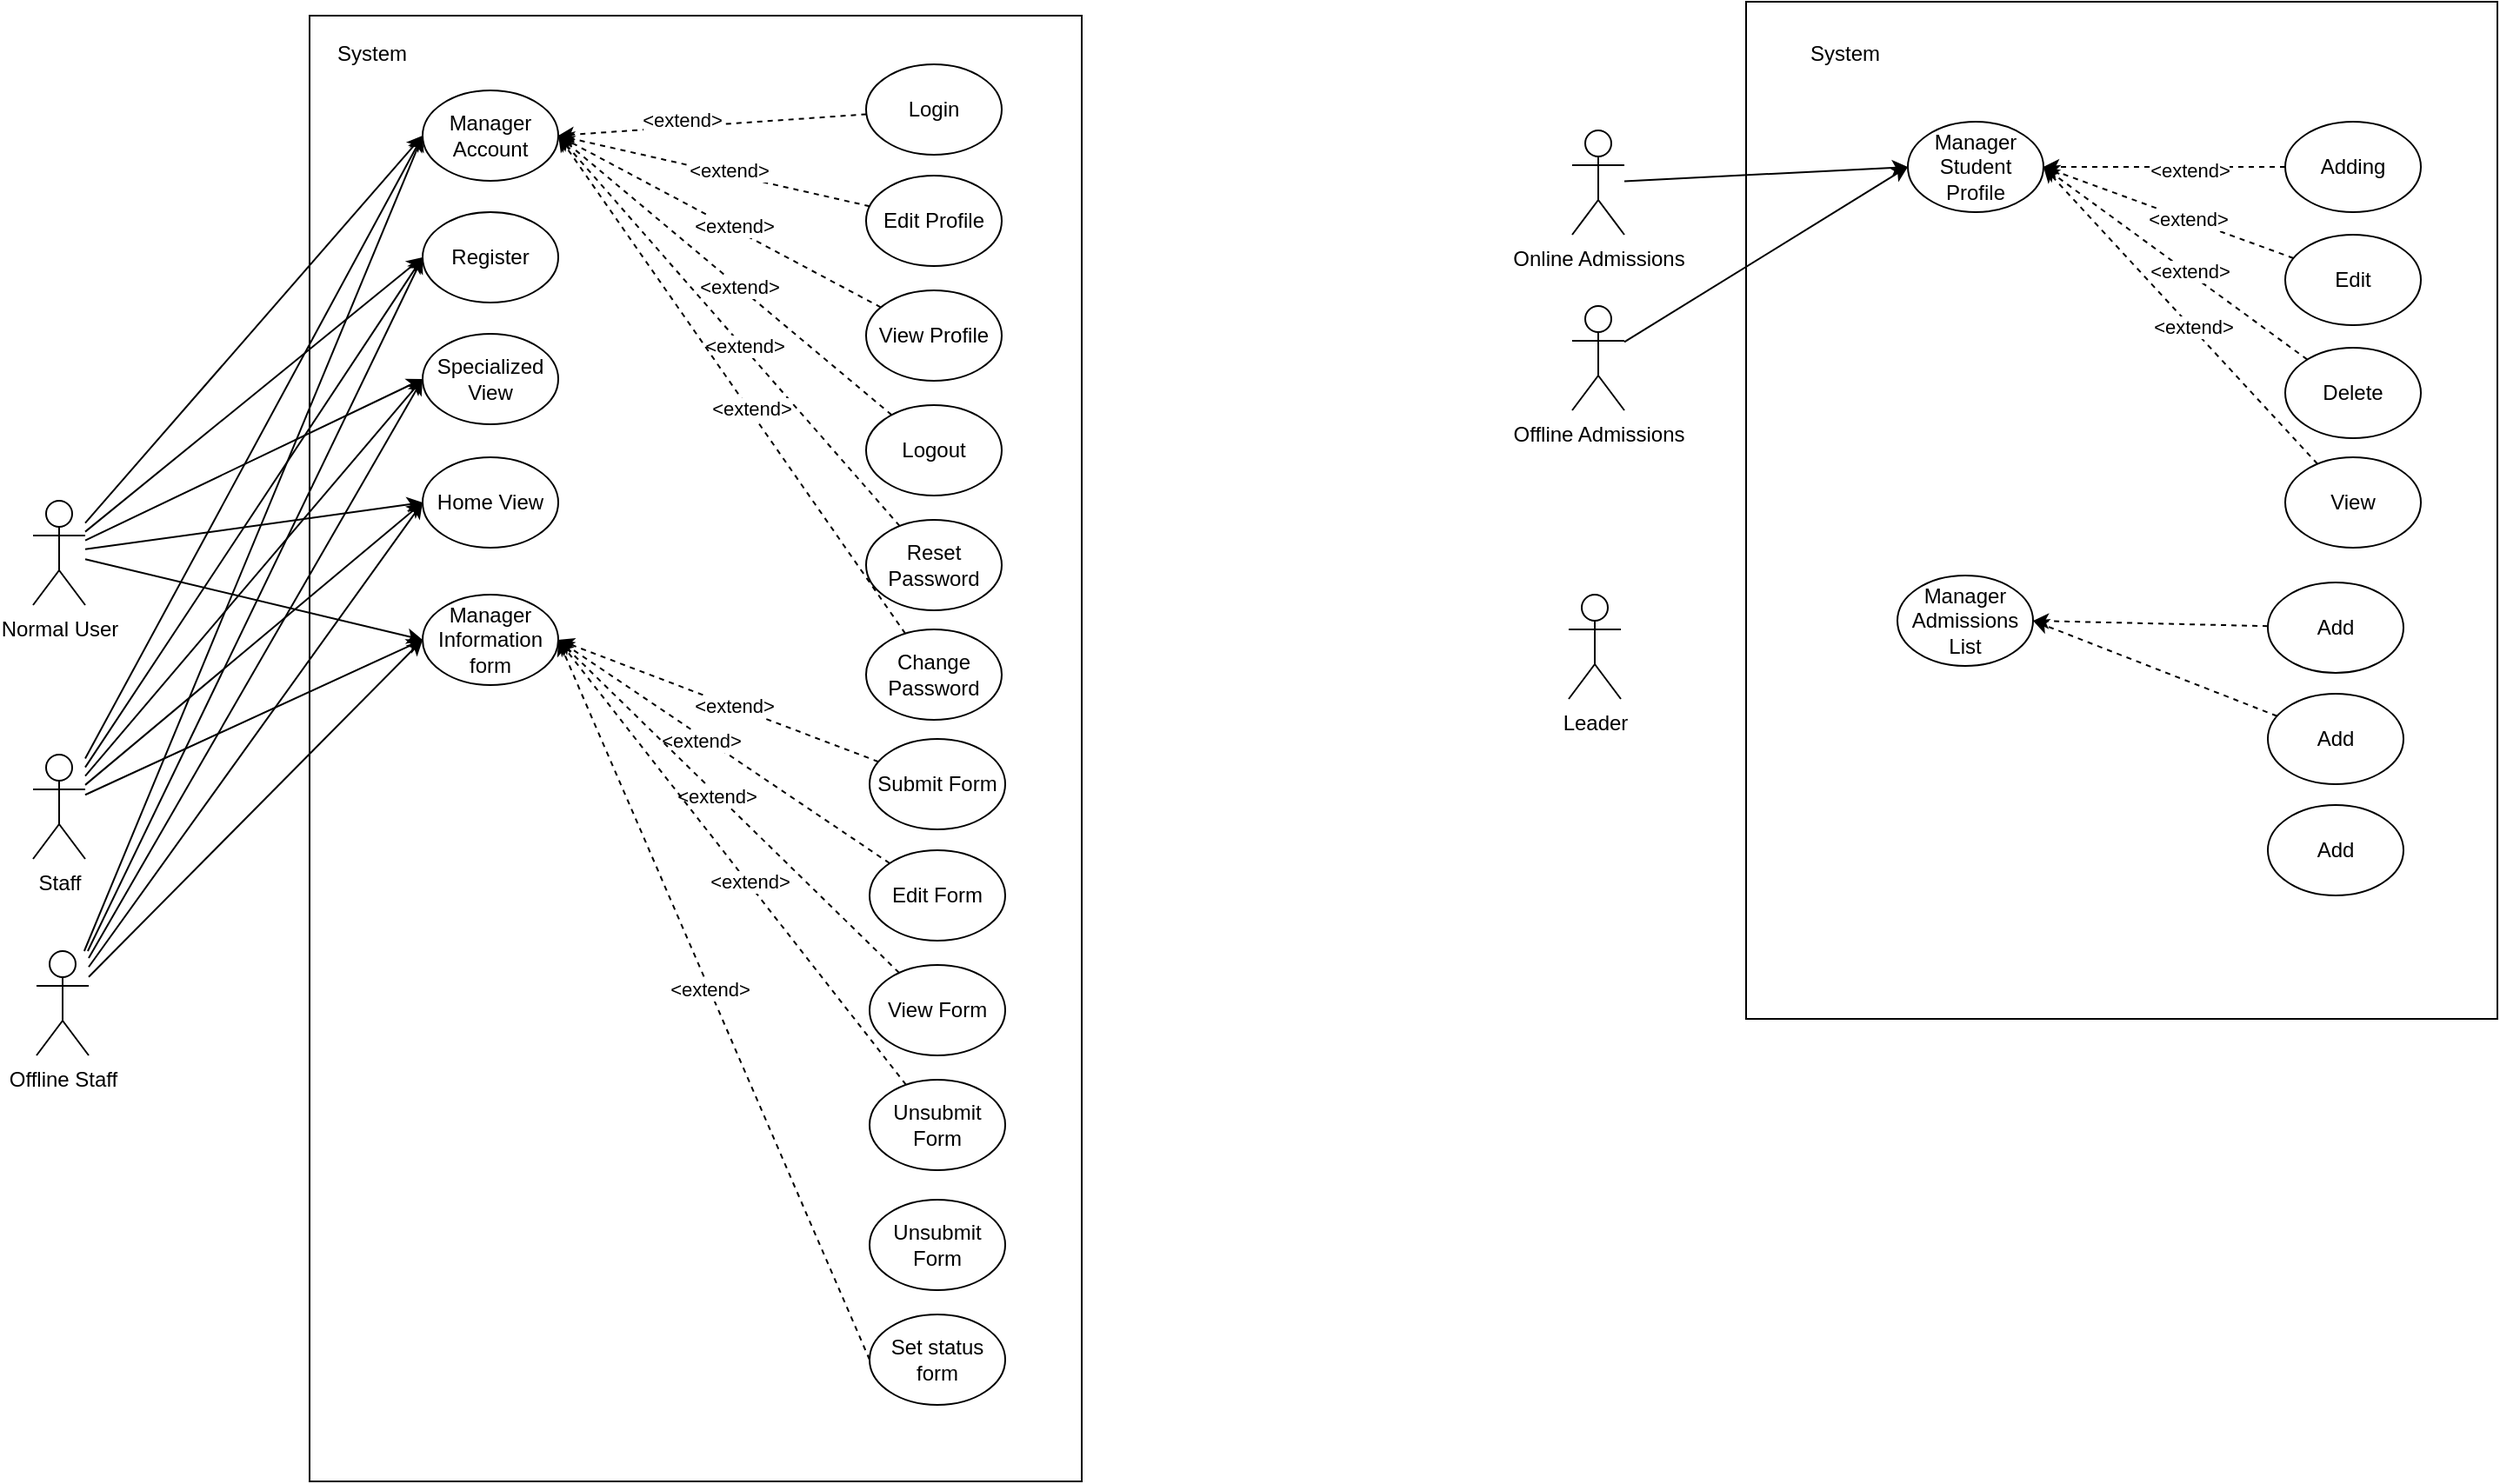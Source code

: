 <mxfile version="13.9.9" type="device"><diagram id="PIA6MzOAPgTpon9EDgyA" name="Page-1"><mxGraphModel dx="1422" dy="814" grid="0" gridSize="10" guides="1" tooltips="1" connect="1" arrows="1" fold="1" page="0" pageScale="1" pageWidth="850" pageHeight="1100" math="0" shadow="0"><root><mxCell id="0"/><mxCell id="1" parent="0"/><mxCell id="oMkBj06cYKv-kWd81fbr-1" value="" style="rounded=0;whiteSpace=wrap;html=1;" parent="1" vertex="1"><mxGeometry x="363" y="72" width="444" height="843" as="geometry"/></mxCell><mxCell id="oMkBj06cYKv-kWd81fbr-42" style="edgeStyle=none;rounded=0;orthogonalLoop=1;jettySize=auto;html=1;entryX=0;entryY=0.5;entryDx=0;entryDy=0;" parent="1" source="oMkBj06cYKv-kWd81fbr-2" target="oMkBj06cYKv-kWd81fbr-6" edge="1"><mxGeometry relative="1" as="geometry"/></mxCell><mxCell id="oMkBj06cYKv-kWd81fbr-43" style="edgeStyle=none;rounded=0;orthogonalLoop=1;jettySize=auto;html=1;entryX=0;entryY=0.5;entryDx=0;entryDy=0;" parent="1" source="oMkBj06cYKv-kWd81fbr-2" target="oMkBj06cYKv-kWd81fbr-5" edge="1"><mxGeometry relative="1" as="geometry"/></mxCell><mxCell id="oMkBj06cYKv-kWd81fbr-44" style="edgeStyle=none;rounded=0;orthogonalLoop=1;jettySize=auto;html=1;entryX=0;entryY=0.5;entryDx=0;entryDy=0;" parent="1" source="oMkBj06cYKv-kWd81fbr-2" target="oMkBj06cYKv-kWd81fbr-7" edge="1"><mxGeometry relative="1" as="geometry"/></mxCell><mxCell id="oMkBj06cYKv-kWd81fbr-45" style="edgeStyle=none;rounded=0;orthogonalLoop=1;jettySize=auto;html=1;entryX=0;entryY=0.5;entryDx=0;entryDy=0;" parent="1" source="oMkBj06cYKv-kWd81fbr-2" target="oMkBj06cYKv-kWd81fbr-8" edge="1"><mxGeometry relative="1" as="geometry"/></mxCell><mxCell id="oMkBj06cYKv-kWd81fbr-46" style="edgeStyle=none;rounded=0;orthogonalLoop=1;jettySize=auto;html=1;entryX=0;entryY=0.5;entryDx=0;entryDy=0;" parent="1" source="oMkBj06cYKv-kWd81fbr-2" target="oMkBj06cYKv-kWd81fbr-28" edge="1"><mxGeometry relative="1" as="geometry"/></mxCell><mxCell id="oMkBj06cYKv-kWd81fbr-2" value="Normal User" style="shape=umlActor;verticalLabelPosition=bottom;verticalAlign=top;html=1;outlineConnect=0;" parent="1" vertex="1"><mxGeometry x="204" y="351" width="30" height="60" as="geometry"/></mxCell><mxCell id="oMkBj06cYKv-kWd81fbr-5" value="Register" style="ellipse;whiteSpace=wrap;html=1;" parent="1" vertex="1"><mxGeometry x="428" y="185" width="78" height="52" as="geometry"/></mxCell><mxCell id="oMkBj06cYKv-kWd81fbr-6" value="Manager Account" style="ellipse;whiteSpace=wrap;html=1;" parent="1" vertex="1"><mxGeometry x="428" y="115" width="78" height="52" as="geometry"/></mxCell><mxCell id="oMkBj06cYKv-kWd81fbr-7" value="Specialized&lt;br&gt;View" style="ellipse;whiteSpace=wrap;html=1;" parent="1" vertex="1"><mxGeometry x="428" y="255" width="78" height="52" as="geometry"/></mxCell><mxCell id="oMkBj06cYKv-kWd81fbr-8" value="Home View" style="ellipse;whiteSpace=wrap;html=1;" parent="1" vertex="1"><mxGeometry x="428" y="326" width="78" height="52" as="geometry"/></mxCell><mxCell id="oMkBj06cYKv-kWd81fbr-11" style="rounded=0;orthogonalLoop=1;jettySize=auto;html=1;entryX=1;entryY=0.5;entryDx=0;entryDy=0;dashed=1;" parent="1" source="oMkBj06cYKv-kWd81fbr-9" target="oMkBj06cYKv-kWd81fbr-6" edge="1"><mxGeometry relative="1" as="geometry"/></mxCell><mxCell id="oMkBj06cYKv-kWd81fbr-15" value="&amp;lt;extend&amp;gt;" style="edgeLabel;html=1;align=center;verticalAlign=middle;resizable=0;points=[];" parent="oMkBj06cYKv-kWd81fbr-11" vertex="1" connectable="0"><mxGeometry x="0.196" y="-4" relative="1" as="geometry"><mxPoint as="offset"/></mxGeometry></mxCell><mxCell id="oMkBj06cYKv-kWd81fbr-9" value="Login" style="ellipse;whiteSpace=wrap;html=1;" parent="1" vertex="1"><mxGeometry x="683" y="100" width="78" height="52" as="geometry"/></mxCell><mxCell id="oMkBj06cYKv-kWd81fbr-16" style="edgeStyle=none;rounded=0;orthogonalLoop=1;jettySize=auto;html=1;entryX=1;entryY=0.5;entryDx=0;entryDy=0;dashed=1;" parent="1" source="oMkBj06cYKv-kWd81fbr-12" target="oMkBj06cYKv-kWd81fbr-6" edge="1"><mxGeometry relative="1" as="geometry"/></mxCell><mxCell id="oMkBj06cYKv-kWd81fbr-22" value="&amp;lt;extend&amp;gt;" style="edgeLabel;html=1;align=center;verticalAlign=middle;resizable=0;points=[];" parent="oMkBj06cYKv-kWd81fbr-16" vertex="1" connectable="0"><mxGeometry x="-0.09" y="-2" relative="1" as="geometry"><mxPoint as="offset"/></mxGeometry></mxCell><mxCell id="oMkBj06cYKv-kWd81fbr-12" value="Edit Profile" style="ellipse;whiteSpace=wrap;html=1;" parent="1" vertex="1"><mxGeometry x="683" y="164" width="78" height="52" as="geometry"/></mxCell><mxCell id="oMkBj06cYKv-kWd81fbr-17" style="edgeStyle=none;rounded=0;orthogonalLoop=1;jettySize=auto;html=1;entryX=1;entryY=0.5;entryDx=0;entryDy=0;dashed=1;" parent="1" source="oMkBj06cYKv-kWd81fbr-13" target="oMkBj06cYKv-kWd81fbr-6" edge="1"><mxGeometry relative="1" as="geometry"/></mxCell><mxCell id="oMkBj06cYKv-kWd81fbr-23" value="&amp;lt;extend&amp;gt;" style="edgeLabel;html=1;align=center;verticalAlign=middle;resizable=0;points=[];" parent="oMkBj06cYKv-kWd81fbr-17" vertex="1" connectable="0"><mxGeometry x="-0.076" y="-2" relative="1" as="geometry"><mxPoint as="offset"/></mxGeometry></mxCell><mxCell id="oMkBj06cYKv-kWd81fbr-13" value="View Profile" style="ellipse;whiteSpace=wrap;html=1;" parent="1" vertex="1"><mxGeometry x="683" y="230" width="78" height="52" as="geometry"/></mxCell><mxCell id="oMkBj06cYKv-kWd81fbr-18" style="edgeStyle=none;rounded=0;orthogonalLoop=1;jettySize=auto;html=1;entryX=1;entryY=0.5;entryDx=0;entryDy=0;dashed=1;" parent="1" source="oMkBj06cYKv-kWd81fbr-14" target="oMkBj06cYKv-kWd81fbr-6" edge="1"><mxGeometry relative="1" as="geometry"/></mxCell><mxCell id="oMkBj06cYKv-kWd81fbr-24" value="&amp;lt;extend&amp;gt;" style="edgeLabel;html=1;align=center;verticalAlign=middle;resizable=0;points=[];" parent="oMkBj06cYKv-kWd81fbr-18" vertex="1" connectable="0"><mxGeometry x="-0.079" relative="1" as="geometry"><mxPoint as="offset"/></mxGeometry></mxCell><mxCell id="oMkBj06cYKv-kWd81fbr-14" value="Logout" style="ellipse;whiteSpace=wrap;html=1;" parent="1" vertex="1"><mxGeometry x="683" y="296" width="78" height="52" as="geometry"/></mxCell><mxCell id="oMkBj06cYKv-kWd81fbr-21" style="edgeStyle=none;rounded=0;orthogonalLoop=1;jettySize=auto;html=1;entryX=1;entryY=0.5;entryDx=0;entryDy=0;dashed=1;" parent="1" source="oMkBj06cYKv-kWd81fbr-19" target="oMkBj06cYKv-kWd81fbr-6" edge="1"><mxGeometry relative="1" as="geometry"/></mxCell><mxCell id="oMkBj06cYKv-kWd81fbr-25" value="&amp;lt;extend&amp;gt;" style="edgeLabel;html=1;align=center;verticalAlign=middle;resizable=0;points=[];" parent="oMkBj06cYKv-kWd81fbr-21" vertex="1" connectable="0"><mxGeometry x="-0.081" y="-1" relative="1" as="geometry"><mxPoint as="offset"/></mxGeometry></mxCell><mxCell id="oMkBj06cYKv-kWd81fbr-19" value="Reset Password" style="ellipse;whiteSpace=wrap;html=1;" parent="1" vertex="1"><mxGeometry x="683" y="362" width="78" height="52" as="geometry"/></mxCell><mxCell id="oMkBj06cYKv-kWd81fbr-26" style="edgeStyle=none;rounded=0;orthogonalLoop=1;jettySize=auto;html=1;entryX=1;entryY=0.5;entryDx=0;entryDy=0;dashed=1;" parent="1" source="oMkBj06cYKv-kWd81fbr-20" target="oMkBj06cYKv-kWd81fbr-6" edge="1"><mxGeometry relative="1" as="geometry"/></mxCell><mxCell id="oMkBj06cYKv-kWd81fbr-27" value="&amp;lt;extend&amp;gt;" style="edgeLabel;html=1;align=center;verticalAlign=middle;resizable=0;points=[];" parent="oMkBj06cYKv-kWd81fbr-26" vertex="1" connectable="0"><mxGeometry x="-0.101" y="-1" relative="1" as="geometry"><mxPoint as="offset"/></mxGeometry></mxCell><mxCell id="oMkBj06cYKv-kWd81fbr-20" value="Change Password" style="ellipse;whiteSpace=wrap;html=1;" parent="1" vertex="1"><mxGeometry x="683" y="425" width="78" height="52" as="geometry"/></mxCell><mxCell id="oMkBj06cYKv-kWd81fbr-28" value="Manager Information form" style="ellipse;whiteSpace=wrap;html=1;" parent="1" vertex="1"><mxGeometry x="428" y="405" width="78" height="52" as="geometry"/></mxCell><mxCell id="oMkBj06cYKv-kWd81fbr-29" value="System" style="text;html=1;strokeColor=none;fillColor=none;align=center;verticalAlign=middle;whiteSpace=wrap;rounded=0;" parent="1" vertex="1"><mxGeometry x="379" y="84" width="40" height="20" as="geometry"/></mxCell><mxCell id="oMkBj06cYKv-kWd81fbr-36" style="edgeStyle=none;rounded=0;orthogonalLoop=1;jettySize=auto;html=1;entryX=1;entryY=0.5;entryDx=0;entryDy=0;dashed=1;" parent="1" source="oMkBj06cYKv-kWd81fbr-32" target="oMkBj06cYKv-kWd81fbr-28" edge="1"><mxGeometry relative="1" as="geometry"/></mxCell><mxCell id="oMkBj06cYKv-kWd81fbr-47" value="&lt;span style=&quot;color: rgba(0 , 0 , 0 , 0) ; font-family: monospace ; font-size: 0px&quot;&gt;&amp;lt;&amp;gt;%3CmxGraphModel%3E%3Croot%3E%3CmxCell%20id%3D%220%22%2F%3E%3CmxCell%20id%3D%221%22%20parent%3D%220%22%2F%3E%3CmxCell%20id%3D%222%22%20value%3D%22Login%22%20style%3D%22ellipse%3BwhiteSpace%3Dwrap%3Bhtml%3D1%3B%22%20vertex%3D%221%22%20parent%3D%221%22%3E%3CmxGeometry%20x%3D%22683%22%20y%3D%22100%22%20width%3D%2278%22%20height%3D%2252%22%20as%3D%22geometry%22%2F%3E%3C%2FmxCell%3E%3CmxCell%20id%3D%223%22%20value%3D%22Edit%20Profile%22%20style%3D%22ellipse%3BwhiteSpace%3Dwrap%3Bhtml%3D1%3B%22%20vertex%3D%221%22%20parent%3D%221%22%3E%3CmxGeometry%20x%3D%22683%22%20y%3D%22164%22%20width%3D%2278%22%20height%3D%2252%22%20as%3D%22geometry%22%2F%3E%3C%2FmxCell%3E%3CmxCell%20id%3D%224%22%20value%3D%22View%20Profile%22%20style%3D%22ellipse%3BwhiteSpace%3Dwrap%3Bhtml%3D1%3B%22%20vertex%3D%221%22%20parent%3D%221%22%3E%3CmxGeometry%20x%3D%22683%22%20y%3D%22230%22%20width%3D%2278%22%20height%3D%2252%22%20as%3D%22geometry%22%2F%3E%3C%2FmxCell%3E%3CmxCell%20id%3D%225%22%20value%3D%22Logout%22%20style%3D%22ellipse%3BwhiteSpace%3Dwrap%3Bhtml%3D1%3B%22%20vertex%3D%221%22%20parent%3D%221%22%3E%3CmxGeometry%20x%3D%22683%22%20y%3D%22296%22%20width%3D%2278%22%20height%3D%2252%22%20as%3D%22geometry%22%2F%3E%3C%2FmxCell%3E%3C%2Froot%3E%3C%2FmxGraphModel%3E&lt;/span&gt;&lt;span style=&quot;color: rgba(0 , 0 , 0 , 0) ; font-family: monospace ; font-size: 0px&quot;&gt;%3CmxGraphModel%3E%3Croot%3E%3CmxCell%20id%3D%220%22%2F%3E%3CmxCell%20id%3D%221%22%20parent%3D%220%22%2F%3E%3CmxCell%20id%3D%222%22%20value%3D%22Login%22%20style%3D%22ellipse%3BwhiteSpace%3Dwrap%3Bhtml%3D1%3B%22%20vertex%3D%221%22%20parent%3D%221%22%3E%3CmxGeometry%20x%3D%22683%22%20y%3D%22100%22%20width%3D%2278%22%20height%3D%2252%22%20as%3D%22geometry%22%2F%3E%3C%2FmxCell%3E%3CmxCell%20id%3D%223%22%20value%3D%22Edit%20Profile%22%20style%3D%22ellipse%3BwhiteSpace%3Dwrap%3Bhtml%3D1%3B%22%20vertex%3D%221%22%20parent%3D%221%22%3E%3CmxGeometry%20x%3D%22683%22%20y%3D%22164%22%20width%3D%2278%22%20height%3D%2252%22%20as%3D%22geometry%22%2F%3E%3C%2FmxCell%3E%3CmxCell%20id%3D%224%22%20value%3D%22View%20Profile%22%20style%3D%22ellipse%3BwhiteSpace%3Dwrap%3Bhtml%3D1%3B%22%20vertex%3D%221%22%20parent%3D%221%22%3E%3CmxGeometry%20x%3D%22683%22%20y%3D%22230%22%20width%3D%2278%22%20height%3D%2252%22%20as%3D%22geometry%22%2F%3E%3C%2FmxCell%3E%3CmxCell%20id%3D%225%22%20value%3D%22Logout%22%20style%3D%22ellipse%3BwhiteSpace%3Dwrap%3Bhtml%3D1%3B%22%20vertex%3D%221%22%20parent%3D%221%22%3E%3CmxGeometry%20x%3D%22683%22%20y%3D%22296%22%20width%3D%2278%22%20height%3D%2252%22%20as%3D%22geometry%22%2F%3E%3C%2FmxCell%3E%3C%2Froot%3E%3C%2FmxGraphModel%3E&lt;/span&gt;" style="edgeLabel;html=1;align=center;verticalAlign=middle;resizable=0;points=[];" parent="oMkBj06cYKv-kWd81fbr-36" vertex="1" connectable="0"><mxGeometry x="-0.101" relative="1" as="geometry"><mxPoint as="offset"/></mxGeometry></mxCell><mxCell id="oMkBj06cYKv-kWd81fbr-48" value="&amp;lt;extend&amp;gt;" style="edgeLabel;html=1;align=center;verticalAlign=middle;resizable=0;points=[];" parent="oMkBj06cYKv-kWd81fbr-36" vertex="1" connectable="0"><mxGeometry x="-0.09" y="-1" relative="1" as="geometry"><mxPoint as="offset"/></mxGeometry></mxCell><mxCell id="oMkBj06cYKv-kWd81fbr-32" value="Submit Form" style="ellipse;whiteSpace=wrap;html=1;" parent="1" vertex="1"><mxGeometry x="685" y="488" width="78" height="52" as="geometry"/></mxCell><mxCell id="oMkBj06cYKv-kWd81fbr-39" style="edgeStyle=none;rounded=0;orthogonalLoop=1;jettySize=auto;html=1;entryX=1;entryY=0.5;entryDx=0;entryDy=0;dashed=1;" parent="1" source="oMkBj06cYKv-kWd81fbr-33" target="oMkBj06cYKv-kWd81fbr-28" edge="1"><mxGeometry relative="1" as="geometry"/></mxCell><mxCell id="oMkBj06cYKv-kWd81fbr-49" value="&amp;lt;extend&amp;gt;" style="edgeLabel;html=1;align=center;verticalAlign=middle;resizable=0;points=[];" parent="oMkBj06cYKv-kWd81fbr-39" vertex="1" connectable="0"><mxGeometry x="0.126" y="2" relative="1" as="geometry"><mxPoint as="offset"/></mxGeometry></mxCell><mxCell id="oMkBj06cYKv-kWd81fbr-33" value="Edit Form" style="ellipse;whiteSpace=wrap;html=1;" parent="1" vertex="1"><mxGeometry x="685" y="552" width="78" height="52" as="geometry"/></mxCell><mxCell id="oMkBj06cYKv-kWd81fbr-40" style="edgeStyle=none;rounded=0;orthogonalLoop=1;jettySize=auto;html=1;entryX=1;entryY=0.5;entryDx=0;entryDy=0;dashed=1;" parent="1" source="oMkBj06cYKv-kWd81fbr-34" target="oMkBj06cYKv-kWd81fbr-28" edge="1"><mxGeometry relative="1" as="geometry"/></mxCell><mxCell id="oMkBj06cYKv-kWd81fbr-50" value="&amp;lt;extend&amp;gt;" style="edgeLabel;html=1;align=center;verticalAlign=middle;resizable=0;points=[];" parent="oMkBj06cYKv-kWd81fbr-40" vertex="1" connectable="0"><mxGeometry x="0.065" y="1" relative="1" as="geometry"><mxPoint as="offset"/></mxGeometry></mxCell><mxCell id="oMkBj06cYKv-kWd81fbr-34" value="View Form" style="ellipse;whiteSpace=wrap;html=1;" parent="1" vertex="1"><mxGeometry x="685" y="618" width="78" height="52" as="geometry"/></mxCell><mxCell id="oMkBj06cYKv-kWd81fbr-41" style="edgeStyle=none;rounded=0;orthogonalLoop=1;jettySize=auto;html=1;entryX=1;entryY=0.5;entryDx=0;entryDy=0;dashed=1;" parent="1" source="oMkBj06cYKv-kWd81fbr-35" target="oMkBj06cYKv-kWd81fbr-28" edge="1"><mxGeometry relative="1" as="geometry"/></mxCell><mxCell id="oMkBj06cYKv-kWd81fbr-51" value="&amp;lt;extend&amp;gt;" style="edgeLabel;html=1;align=center;verticalAlign=middle;resizable=0;points=[];" parent="oMkBj06cYKv-kWd81fbr-41" vertex="1" connectable="0"><mxGeometry x="-0.093" y="-1" relative="1" as="geometry"><mxPoint as="offset"/></mxGeometry></mxCell><mxCell id="oMkBj06cYKv-kWd81fbr-35" value="Unsubmit Form" style="ellipse;whiteSpace=wrap;html=1;" parent="1" vertex="1"><mxGeometry x="685" y="684" width="78" height="52" as="geometry"/></mxCell><mxCell id="oMkBj06cYKv-kWd81fbr-56" style="edgeStyle=none;rounded=0;orthogonalLoop=1;jettySize=auto;html=1;entryX=0;entryY=0.5;entryDx=0;entryDy=0;" parent="1" source="oMkBj06cYKv-kWd81fbr-52" target="oMkBj06cYKv-kWd81fbr-6" edge="1"><mxGeometry relative="1" as="geometry"/></mxCell><mxCell id="oMkBj06cYKv-kWd81fbr-57" style="edgeStyle=none;rounded=0;orthogonalLoop=1;jettySize=auto;html=1;entryX=0;entryY=0.5;entryDx=0;entryDy=0;" parent="1" source="oMkBj06cYKv-kWd81fbr-52" target="oMkBj06cYKv-kWd81fbr-5" edge="1"><mxGeometry relative="1" as="geometry"/></mxCell><mxCell id="oMkBj06cYKv-kWd81fbr-58" style="edgeStyle=none;rounded=0;orthogonalLoop=1;jettySize=auto;html=1;entryX=0;entryY=0.5;entryDx=0;entryDy=0;" parent="1" source="oMkBj06cYKv-kWd81fbr-52" target="oMkBj06cYKv-kWd81fbr-7" edge="1"><mxGeometry relative="1" as="geometry"/></mxCell><mxCell id="oMkBj06cYKv-kWd81fbr-59" style="edgeStyle=none;rounded=0;orthogonalLoop=1;jettySize=auto;html=1;entryX=0;entryY=0.5;entryDx=0;entryDy=0;" parent="1" source="oMkBj06cYKv-kWd81fbr-52" target="oMkBj06cYKv-kWd81fbr-8" edge="1"><mxGeometry relative="1" as="geometry"/></mxCell><mxCell id="oMkBj06cYKv-kWd81fbr-60" style="edgeStyle=none;rounded=0;orthogonalLoop=1;jettySize=auto;html=1;entryX=0;entryY=0.5;entryDx=0;entryDy=0;" parent="1" source="oMkBj06cYKv-kWd81fbr-52" target="oMkBj06cYKv-kWd81fbr-28" edge="1"><mxGeometry relative="1" as="geometry"/></mxCell><mxCell id="oMkBj06cYKv-kWd81fbr-52" value="Staff" style="shape=umlActor;verticalLabelPosition=bottom;verticalAlign=top;html=1;outlineConnect=0;" parent="1" vertex="1"><mxGeometry x="204" y="497" width="30" height="60" as="geometry"/></mxCell><mxCell id="oMkBj06cYKv-kWd81fbr-62" style="edgeStyle=none;rounded=0;orthogonalLoop=1;jettySize=auto;html=1;entryX=1;entryY=0.5;entryDx=0;entryDy=0;dashed=1;exitX=0;exitY=0.5;exitDx=0;exitDy=0;" parent="1" source="oMkBj06cYKv-kWd81fbr-55" target="oMkBj06cYKv-kWd81fbr-28" edge="1"><mxGeometry relative="1" as="geometry"/></mxCell><mxCell id="oMkBj06cYKv-kWd81fbr-63" value="&amp;lt;extend&amp;gt;" style="edgeLabel;html=1;align=center;verticalAlign=middle;resizable=0;points=[];" parent="oMkBj06cYKv-kWd81fbr-62" vertex="1" connectable="0"><mxGeometry x="0.031" relative="1" as="geometry"><mxPoint as="offset"/></mxGeometry></mxCell><mxCell id="oMkBj06cYKv-kWd81fbr-55" value="Set status form" style="ellipse;whiteSpace=wrap;html=1;" parent="1" vertex="1"><mxGeometry x="685" y="819" width="78" height="52" as="geometry"/></mxCell><mxCell id="oMkBj06cYKv-kWd81fbr-61" value="Unsubmit Form" style="ellipse;whiteSpace=wrap;html=1;" parent="1" vertex="1"><mxGeometry x="685" y="753" width="78" height="52" as="geometry"/></mxCell><mxCell id="oMkBj06cYKv-kWd81fbr-64" value="" style="rounded=0;whiteSpace=wrap;html=1;" parent="1" vertex="1"><mxGeometry x="1189" y="64" width="432" height="585" as="geometry"/></mxCell><mxCell id="oMkBj06cYKv-kWd81fbr-68" style="edgeStyle=none;rounded=0;orthogonalLoop=1;jettySize=auto;html=1;entryX=0;entryY=0.5;entryDx=0;entryDy=0;" parent="1" source="oMkBj06cYKv-kWd81fbr-65" target="oMkBj06cYKv-kWd81fbr-67" edge="1"><mxGeometry relative="1" as="geometry"/></mxCell><mxCell id="oMkBj06cYKv-kWd81fbr-65" value="Online Admissions" style="shape=umlActor;verticalLabelPosition=bottom;verticalAlign=top;html=1;outlineConnect=0;" parent="1" vertex="1"><mxGeometry x="1089" y="138" width="30" height="60" as="geometry"/></mxCell><mxCell id="oMkBj06cYKv-kWd81fbr-66" value="System" style="text;html=1;strokeColor=none;fillColor=none;align=center;verticalAlign=middle;whiteSpace=wrap;rounded=0;" parent="1" vertex="1"><mxGeometry x="1226" y="84" width="40" height="20" as="geometry"/></mxCell><mxCell id="oMkBj06cYKv-kWd81fbr-67" value="Manager&lt;br&gt;Student Profile" style="ellipse;whiteSpace=wrap;html=1;" parent="1" vertex="1"><mxGeometry x="1282" y="133" width="78" height="52" as="geometry"/></mxCell><mxCell id="oMkBj06cYKv-kWd81fbr-70" style="edgeStyle=none;rounded=0;orthogonalLoop=1;jettySize=auto;html=1;entryX=1;entryY=0.5;entryDx=0;entryDy=0;dashed=1;" parent="1" source="oMkBj06cYKv-kWd81fbr-69" target="oMkBj06cYKv-kWd81fbr-67" edge="1"><mxGeometry relative="1" as="geometry"/></mxCell><mxCell id="oMkBj06cYKv-kWd81fbr-77" value="&amp;lt;extend&amp;gt;" style="edgeLabel;html=1;align=center;verticalAlign=middle;resizable=0;points=[];" parent="oMkBj06cYKv-kWd81fbr-70" vertex="1" connectable="0"><mxGeometry x="-0.199" y="2" relative="1" as="geometry"><mxPoint as="offset"/></mxGeometry></mxCell><mxCell id="oMkBj06cYKv-kWd81fbr-69" value="Adding" style="ellipse;whiteSpace=wrap;html=1;" parent="1" vertex="1"><mxGeometry x="1499" y="133" width="78" height="52" as="geometry"/></mxCell><mxCell id="oMkBj06cYKv-kWd81fbr-72" style="edgeStyle=none;rounded=0;orthogonalLoop=1;jettySize=auto;html=1;entryX=1;entryY=0.5;entryDx=0;entryDy=0;dashed=1;" parent="1" source="oMkBj06cYKv-kWd81fbr-71" target="oMkBj06cYKv-kWd81fbr-67" edge="1"><mxGeometry relative="1" as="geometry"/></mxCell><mxCell id="oMkBj06cYKv-kWd81fbr-78" value="&amp;lt;extend&amp;gt;" style="edgeLabel;html=1;align=center;verticalAlign=middle;resizable=0;points=[];" parent="oMkBj06cYKv-kWd81fbr-72" vertex="1" connectable="0"><mxGeometry x="-0.152" y="-1" relative="1" as="geometry"><mxPoint as="offset"/></mxGeometry></mxCell><mxCell id="oMkBj06cYKv-kWd81fbr-71" value="Edit" style="ellipse;whiteSpace=wrap;html=1;" parent="1" vertex="1"><mxGeometry x="1499" y="198" width="78" height="52" as="geometry"/></mxCell><mxCell id="oMkBj06cYKv-kWd81fbr-74" style="edgeStyle=none;rounded=0;orthogonalLoop=1;jettySize=auto;html=1;entryX=1;entryY=0.5;entryDx=0;entryDy=0;dashed=1;" parent="1" source="oMkBj06cYKv-kWd81fbr-73" target="oMkBj06cYKv-kWd81fbr-67" edge="1"><mxGeometry relative="1" as="geometry"/></mxCell><mxCell id="oMkBj06cYKv-kWd81fbr-79" value="&amp;lt;extend&amp;gt;" style="edgeLabel;html=1;align=center;verticalAlign=middle;resizable=0;points=[];" parent="oMkBj06cYKv-kWd81fbr-74" vertex="1" connectable="0"><mxGeometry x="-0.088" y="-1" relative="1" as="geometry"><mxPoint as="offset"/></mxGeometry></mxCell><mxCell id="oMkBj06cYKv-kWd81fbr-73" value="Delete" style="ellipse;whiteSpace=wrap;html=1;" parent="1" vertex="1"><mxGeometry x="1499" y="263" width="78" height="52" as="geometry"/></mxCell><mxCell id="oMkBj06cYKv-kWd81fbr-76" style="edgeStyle=none;rounded=0;orthogonalLoop=1;jettySize=auto;html=1;entryX=1;entryY=0.5;entryDx=0;entryDy=0;dashed=1;" parent="1" source="oMkBj06cYKv-kWd81fbr-75" target="oMkBj06cYKv-kWd81fbr-67" edge="1"><mxGeometry relative="1" as="geometry"/></mxCell><mxCell id="oMkBj06cYKv-kWd81fbr-80" value="&amp;lt;extend&amp;gt;" style="edgeLabel;html=1;align=center;verticalAlign=middle;resizable=0;points=[];" parent="oMkBj06cYKv-kWd81fbr-76" vertex="1" connectable="0"><mxGeometry x="-0.083" y="-1" relative="1" as="geometry"><mxPoint as="offset"/></mxGeometry></mxCell><mxCell id="oMkBj06cYKv-kWd81fbr-75" value="View" style="ellipse;whiteSpace=wrap;html=1;" parent="1" vertex="1"><mxGeometry x="1499" y="326" width="78" height="52" as="geometry"/></mxCell><mxCell id="oMkBj06cYKv-kWd81fbr-82" style="edgeStyle=none;rounded=0;orthogonalLoop=1;jettySize=auto;html=1;entryX=0;entryY=0.5;entryDx=0;entryDy=0;" parent="1" source="oMkBj06cYKv-kWd81fbr-81" target="oMkBj06cYKv-kWd81fbr-67" edge="1"><mxGeometry relative="1" as="geometry"/></mxCell><mxCell id="oMkBj06cYKv-kWd81fbr-81" value="Offline Admissions" style="shape=umlActor;verticalLabelPosition=bottom;verticalAlign=top;html=1;outlineConnect=0;" parent="1" vertex="1"><mxGeometry x="1089" y="239" width="30" height="60" as="geometry"/></mxCell><mxCell id="oMkBj06cYKv-kWd81fbr-86" style="edgeStyle=none;rounded=0;orthogonalLoop=1;jettySize=auto;html=1;entryX=0;entryY=0.5;entryDx=0;entryDy=0;" parent="1" source="oMkBj06cYKv-kWd81fbr-85" target="oMkBj06cYKv-kWd81fbr-6" edge="1"><mxGeometry relative="1" as="geometry"/></mxCell><mxCell id="oMkBj06cYKv-kWd81fbr-87" style="edgeStyle=none;rounded=0;orthogonalLoop=1;jettySize=auto;html=1;entryX=0;entryY=0.5;entryDx=0;entryDy=0;" parent="1" source="oMkBj06cYKv-kWd81fbr-85" target="oMkBj06cYKv-kWd81fbr-5" edge="1"><mxGeometry relative="1" as="geometry"/></mxCell><mxCell id="oMkBj06cYKv-kWd81fbr-88" style="edgeStyle=none;rounded=0;orthogonalLoop=1;jettySize=auto;html=1;entryX=0;entryY=0.5;entryDx=0;entryDy=0;" parent="1" source="oMkBj06cYKv-kWd81fbr-85" target="oMkBj06cYKv-kWd81fbr-7" edge="1"><mxGeometry relative="1" as="geometry"/></mxCell><mxCell id="oMkBj06cYKv-kWd81fbr-89" style="edgeStyle=none;rounded=0;orthogonalLoop=1;jettySize=auto;html=1;entryX=0;entryY=0.5;entryDx=0;entryDy=0;" parent="1" source="oMkBj06cYKv-kWd81fbr-85" target="oMkBj06cYKv-kWd81fbr-8" edge="1"><mxGeometry relative="1" as="geometry"/></mxCell><mxCell id="oMkBj06cYKv-kWd81fbr-90" style="edgeStyle=none;rounded=0;orthogonalLoop=1;jettySize=auto;html=1;entryX=0;entryY=0.5;entryDx=0;entryDy=0;" parent="1" source="oMkBj06cYKv-kWd81fbr-85" target="oMkBj06cYKv-kWd81fbr-28" edge="1"><mxGeometry relative="1" as="geometry"/></mxCell><mxCell id="oMkBj06cYKv-kWd81fbr-85" value="Offline Staff" style="shape=umlActor;verticalLabelPosition=bottom;verticalAlign=top;html=1;outlineConnect=0;" parent="1" vertex="1"><mxGeometry x="206" y="610" width="30" height="60" as="geometry"/></mxCell><mxCell id="zV0ZOCOY1eygWxu4CgCv-3" value="Leader" style="shape=umlActor;verticalLabelPosition=bottom;verticalAlign=top;html=1;outlineConnect=0;" vertex="1" parent="1"><mxGeometry x="1087" y="405" width="30" height="60" as="geometry"/></mxCell><mxCell id="zV0ZOCOY1eygWxu4CgCv-4" value="Manager Admissions List" style="ellipse;whiteSpace=wrap;html=1;" vertex="1" parent="1"><mxGeometry x="1276" y="394" width="78" height="52" as="geometry"/></mxCell><mxCell id="zV0ZOCOY1eygWxu4CgCv-6" style="rounded=0;orthogonalLoop=1;jettySize=auto;html=1;entryX=1;entryY=0.5;entryDx=0;entryDy=0;dashed=1;" edge="1" parent="1" source="zV0ZOCOY1eygWxu4CgCv-5" target="zV0ZOCOY1eygWxu4CgCv-4"><mxGeometry relative="1" as="geometry"/></mxCell><mxCell id="zV0ZOCOY1eygWxu4CgCv-5" value="Add" style="ellipse;whiteSpace=wrap;html=1;" vertex="1" parent="1"><mxGeometry x="1489" y="398" width="78" height="52" as="geometry"/></mxCell><mxCell id="zV0ZOCOY1eygWxu4CgCv-8" style="edgeStyle=none;rounded=0;orthogonalLoop=1;jettySize=auto;html=1;entryX=1;entryY=0.5;entryDx=0;entryDy=0;dashed=1;" edge="1" parent="1" source="zV0ZOCOY1eygWxu4CgCv-7" target="zV0ZOCOY1eygWxu4CgCv-4"><mxGeometry relative="1" as="geometry"/></mxCell><mxCell id="zV0ZOCOY1eygWxu4CgCv-7" value="Add" style="ellipse;whiteSpace=wrap;html=1;" vertex="1" parent="1"><mxGeometry x="1489" y="462" width="78" height="52" as="geometry"/></mxCell><mxCell id="zV0ZOCOY1eygWxu4CgCv-11" value="Add" style="ellipse;whiteSpace=wrap;html=1;" vertex="1" parent="1"><mxGeometry x="1489" y="526" width="78" height="52" as="geometry"/></mxCell></root></mxGraphModel></diagram></mxfile>